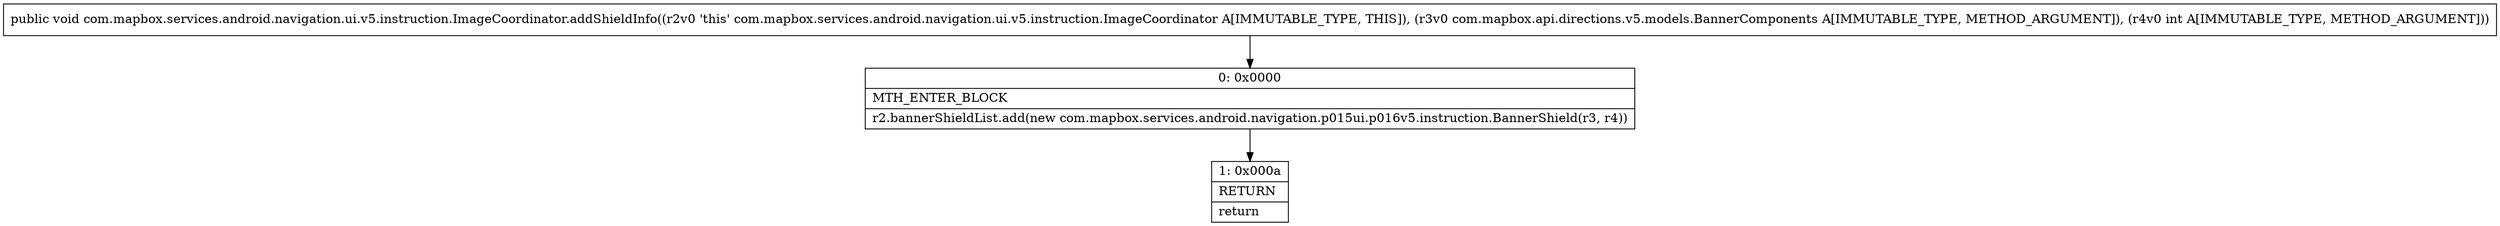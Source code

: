 digraph "CFG forcom.mapbox.services.android.navigation.ui.v5.instruction.ImageCoordinator.addShieldInfo(Lcom\/mapbox\/api\/directions\/v5\/models\/BannerComponents;I)V" {
Node_0 [shape=record,label="{0\:\ 0x0000|MTH_ENTER_BLOCK\l|r2.bannerShieldList.add(new com.mapbox.services.android.navigation.p015ui.p016v5.instruction.BannerShield(r3, r4))\l}"];
Node_1 [shape=record,label="{1\:\ 0x000a|RETURN\l|return\l}"];
MethodNode[shape=record,label="{public void com.mapbox.services.android.navigation.ui.v5.instruction.ImageCoordinator.addShieldInfo((r2v0 'this' com.mapbox.services.android.navigation.ui.v5.instruction.ImageCoordinator A[IMMUTABLE_TYPE, THIS]), (r3v0 com.mapbox.api.directions.v5.models.BannerComponents A[IMMUTABLE_TYPE, METHOD_ARGUMENT]), (r4v0 int A[IMMUTABLE_TYPE, METHOD_ARGUMENT])) }"];
MethodNode -> Node_0;
Node_0 -> Node_1;
}

